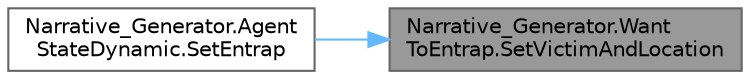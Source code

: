 digraph "Narrative_Generator.WantToEntrap.SetVictimAndLocation"
{
 // LATEX_PDF_SIZE
  bgcolor="transparent";
  edge [fontname=Helvetica,fontsize=10,labelfontname=Helvetica,labelfontsize=10];
  node [fontname=Helvetica,fontsize=10,shape=box,height=0.2,width=0.4];
  rankdir="RL";
  Node1 [label="Narrative_Generator.Want\lToEntrap.SetVictimAndLocation",height=0.2,width=0.4,color="gray40", fillcolor="grey60", style="filled", fontcolor="black",tooltip="Sets the agent that this agent will want to move to some location AND the target location to which th..."];
  Node1 -> Node2 [dir="back",color="steelblue1",style="solid"];
  Node2 [label="Narrative_Generator.Agent\lStateDynamic.SetEntrap",height=0.2,width=0.4,color="grey40", fillcolor="white", style="filled",URL="$class_narrative___generator_1_1_agent_state_dynamic.html#a8de02a1a6594faa7561440f7d4387cda",tooltip="A method that allows this agent to start entrap the specified agent at the specified location."];
}
